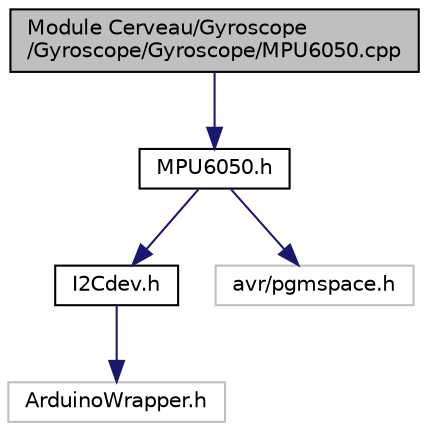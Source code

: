 digraph "Module Cerveau/Gyroscope/Gyroscope/Gyroscope/MPU6050.cpp"
{
  edge [fontname="Helvetica",fontsize="10",labelfontname="Helvetica",labelfontsize="10"];
  node [fontname="Helvetica",fontsize="10",shape=record];
  Node1 [label="Module Cerveau/Gyroscope\l/Gyroscope/Gyroscope/MPU6050.cpp",height=0.2,width=0.4,color="black", fillcolor="grey75", style="filled" fontcolor="black"];
  Node1 -> Node2 [color="midnightblue",fontsize="10",style="solid",fontname="Helvetica"];
  Node2 [label="MPU6050.h",height=0.2,width=0.4,color="black", fillcolor="white", style="filled",URL="$_gyroscope_2_gyroscope_2_gyroscope_2_m_p_u6050_8h.html"];
  Node2 -> Node3 [color="midnightblue",fontsize="10",style="solid",fontname="Helvetica"];
  Node3 [label="I2Cdev.h",height=0.2,width=0.4,color="black", fillcolor="white", style="filled",URL="$_gyroscope_2_gyroscope_2_gyroscope_2_i2_cdev_8h.html"];
  Node3 -> Node4 [color="midnightblue",fontsize="10",style="solid",fontname="Helvetica"];
  Node4 [label="ArduinoWrapper.h",height=0.2,width=0.4,color="grey75", fillcolor="white", style="filled"];
  Node2 -> Node5 [color="midnightblue",fontsize="10",style="solid",fontname="Helvetica"];
  Node5 [label="avr/pgmspace.h",height=0.2,width=0.4,color="grey75", fillcolor="white", style="filled"];
}
